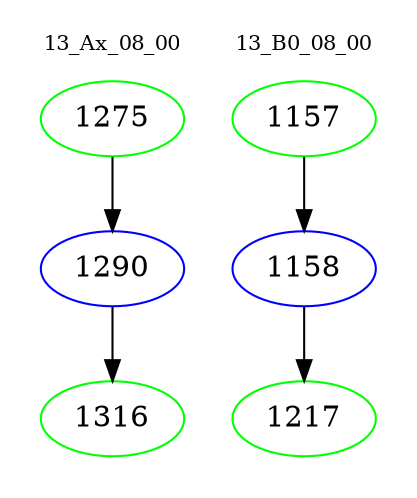 digraph{
subgraph cluster_0 {
color = white
label = "13_Ax_08_00";
fontsize=10;
T0_1275 [label="1275", color="green"]
T0_1275 -> T0_1290 [color="black"]
T0_1290 [label="1290", color="blue"]
T0_1290 -> T0_1316 [color="black"]
T0_1316 [label="1316", color="green"]
}
subgraph cluster_1 {
color = white
label = "13_B0_08_00";
fontsize=10;
T1_1157 [label="1157", color="green"]
T1_1157 -> T1_1158 [color="black"]
T1_1158 [label="1158", color="blue"]
T1_1158 -> T1_1217 [color="black"]
T1_1217 [label="1217", color="green"]
}
}
